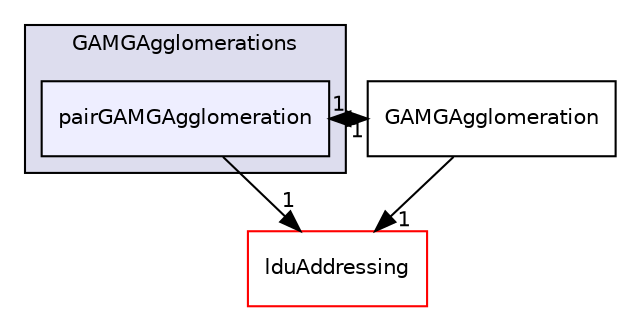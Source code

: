 digraph "src/OpenFOAM/matrices/lduMatrix/solvers/GAMG/GAMGAgglomerations/pairGAMGAgglomeration" {
  bgcolor=transparent;
  compound=true
  node [ fontsize="10", fontname="Helvetica"];
  edge [ labelfontsize="10", labelfontname="Helvetica"];
  subgraph clusterdir_a924fc5b9b02d4bfaf9b6fb6bcc671ab {
    graph [ bgcolor="#ddddee", pencolor="black", label="GAMGAgglomerations" fontname="Helvetica", fontsize="10", URL="dir_a924fc5b9b02d4bfaf9b6fb6bcc671ab.html"]
  dir_8b3998cc144f2a2919dd0749e30e9bc3 [shape=box, label="pairGAMGAgglomeration", style="filled", fillcolor="#eeeeff", pencolor="black", URL="dir_8b3998cc144f2a2919dd0749e30e9bc3.html"];
  }
  dir_b5599fb2c4dec7f26687217d7b2b7eda [shape=box label="GAMGAgglomeration" URL="dir_b5599fb2c4dec7f26687217d7b2b7eda.html"];
  dir_12547202c65033a69d4e18947f2fbe2a [shape=box label="lduAddressing" color="red" URL="dir_12547202c65033a69d4e18947f2fbe2a.html"];
  dir_8b3998cc144f2a2919dd0749e30e9bc3->dir_b5599fb2c4dec7f26687217d7b2b7eda [headlabel="1", labeldistance=1.5 headhref="dir_002159_002158.html"];
  dir_8b3998cc144f2a2919dd0749e30e9bc3->dir_12547202c65033a69d4e18947f2fbe2a [headlabel="1", labeldistance=1.5 headhref="dir_002159_002116.html"];
  dir_b5599fb2c4dec7f26687217d7b2b7eda->dir_8b3998cc144f2a2919dd0749e30e9bc3 [headlabel="1", labeldistance=1.5 headhref="dir_002158_002159.html"];
  dir_b5599fb2c4dec7f26687217d7b2b7eda->dir_12547202c65033a69d4e18947f2fbe2a [headlabel="1", labeldistance=1.5 headhref="dir_002158_002116.html"];
}
